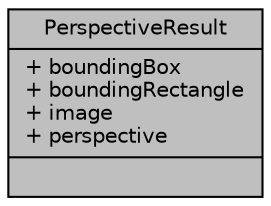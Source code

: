 digraph "PerspectiveResult"
{
 // INTERACTIVE_SVG=YES
 // LATEX_PDF_SIZE
  edge [fontname="Helvetica",fontsize="10",labelfontname="Helvetica",labelfontsize="10"];
  node [fontname="Helvetica",fontsize="10",shape=record];
  Node1 [label="{PerspectiveResult\n|+ boundingBox\l+ boundingRectangle\l+ image\l+ perspective\l|}",height=0.2,width=0.4,color="black", fillcolor="grey75", style="filled", fontcolor="black",tooltip="Structure that contains the result of perspective transformation."];
}
